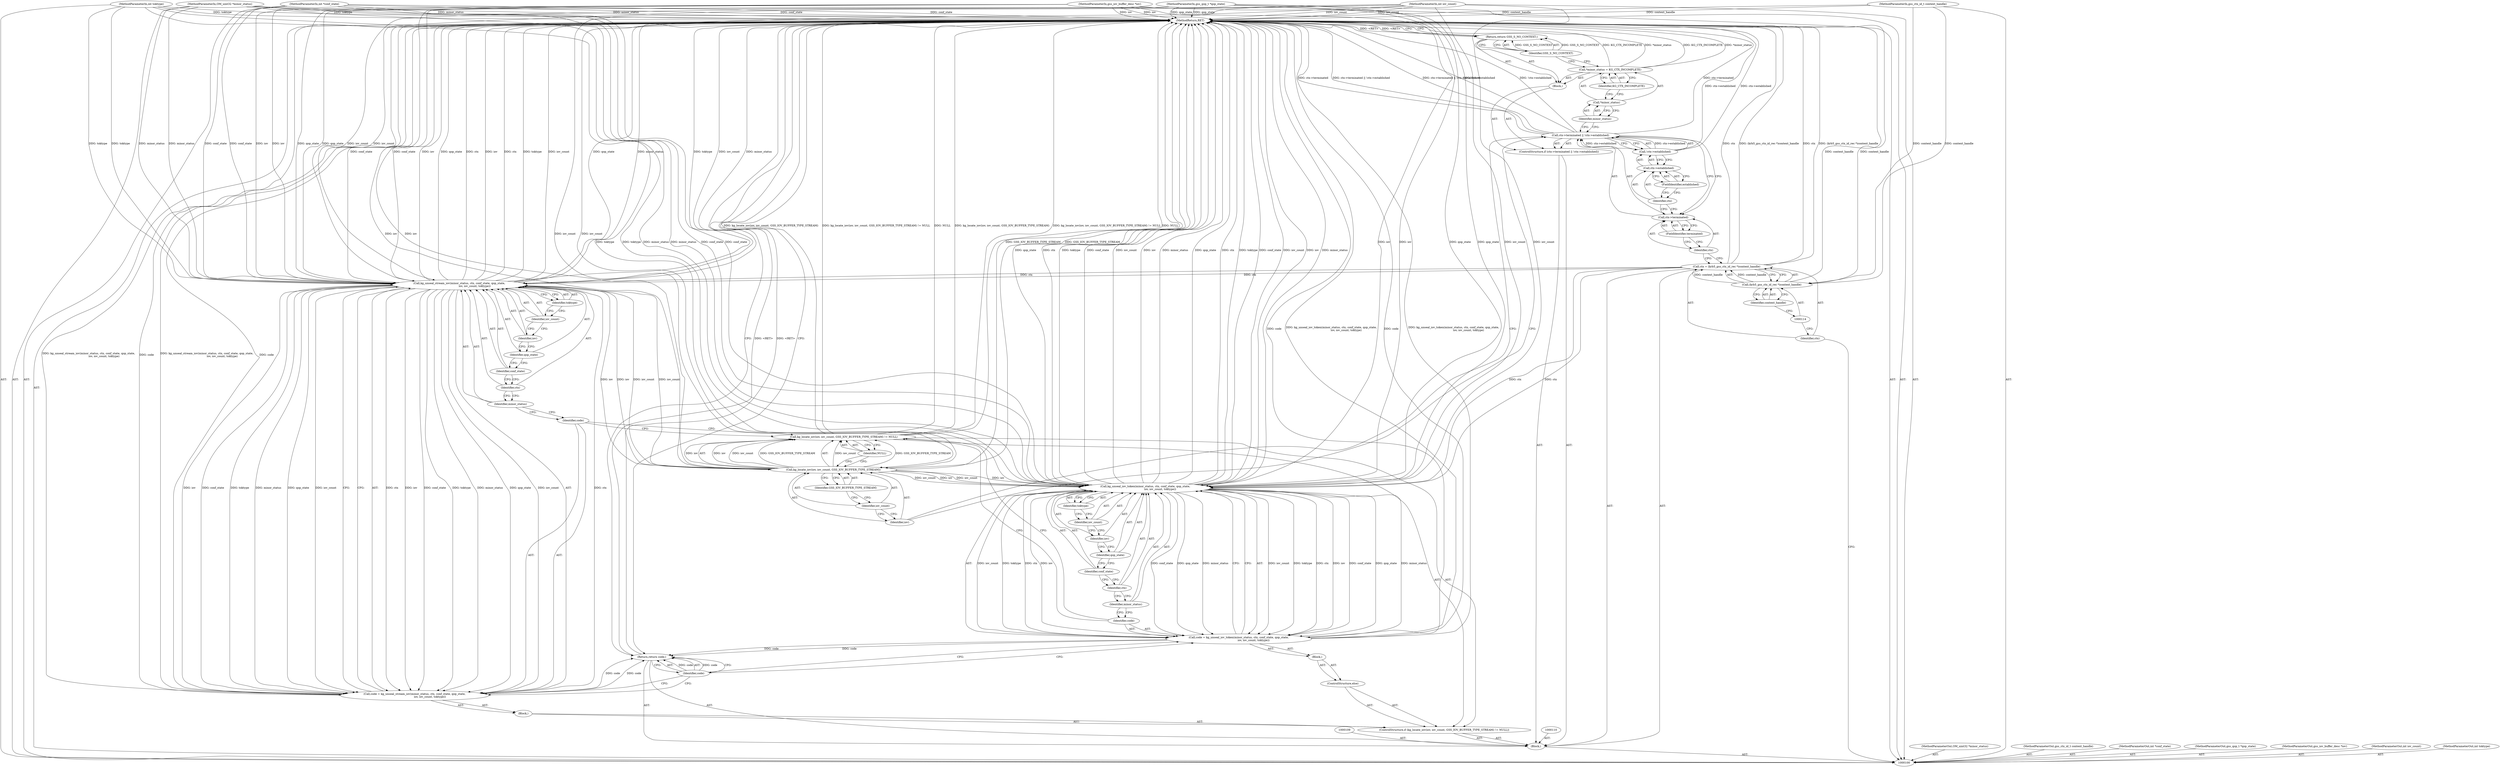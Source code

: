 digraph "0_krb5_82dc33da50338ac84c7b4102dc6513d897d0506a_6" {
"1000164" [label="(MethodReturn,RET)"];
"1000101" [label="(MethodParameterIn,OM_uint32 *minor_status)"];
"1000235" [label="(MethodParameterOut,OM_uint32 *minor_status)"];
"1000113" [label="(Call,(krb5_gss_ctx_id_rec *)context_handle)"];
"1000115" [label="(Identifier,context_handle)"];
"1000111" [label="(Call,ctx = (krb5_gss_ctx_id_rec *)context_handle)"];
"1000112" [label="(Identifier,ctx)"];
"1000120" [label="(FieldIdentifier,terminated)"];
"1000121" [label="(Call,!ctx->established)"];
"1000122" [label="(Call,ctx->established)"];
"1000123" [label="(Identifier,ctx)"];
"1000124" [label="(FieldIdentifier,established)"];
"1000116" [label="(ControlStructure,if (ctx->terminated || !ctx->established))"];
"1000125" [label="(Block,)"];
"1000117" [label="(Call,ctx->terminated || !ctx->established)"];
"1000118" [label="(Call,ctx->terminated)"];
"1000119" [label="(Identifier,ctx)"];
"1000128" [label="(Identifier,minor_status)"];
"1000129" [label="(Identifier,KG_CTX_INCOMPLETE)"];
"1000126" [label="(Call,*minor_status = KG_CTX_INCOMPLETE)"];
"1000127" [label="(Call,*minor_status)"];
"1000131" [label="(Identifier,GSS_S_NO_CONTEXT)"];
"1000130" [label="(Return,return GSS_S_NO_CONTEXT;)"];
"1000135" [label="(Identifier,iov)"];
"1000136" [label="(Identifier,iov_count)"];
"1000137" [label="(Identifier,GSS_IOV_BUFFER_TYPE_STREAM)"];
"1000132" [label="(ControlStructure,if (kg_locate_iov(iov, iov_count, GSS_IOV_BUFFER_TYPE_STREAM) != NULL))"];
"1000138" [label="(Identifier,NULL)"];
"1000139" [label="(Block,)"];
"1000133" [label="(Call,kg_locate_iov(iov, iov_count, GSS_IOV_BUFFER_TYPE_STREAM) != NULL)"];
"1000134" [label="(Call,kg_locate_iov(iov, iov_count, GSS_IOV_BUFFER_TYPE_STREAM))"];
"1000142" [label="(Call,kg_unseal_stream_iov(minor_status, ctx, conf_state, qop_state,\n                                    iov, iov_count, toktype))"];
"1000143" [label="(Identifier,minor_status)"];
"1000144" [label="(Identifier,ctx)"];
"1000145" [label="(Identifier,conf_state)"];
"1000146" [label="(Identifier,qop_state)"];
"1000140" [label="(Call,code = kg_unseal_stream_iov(minor_status, ctx, conf_state, qop_state,\n                                    iov, iov_count, toktype))"];
"1000141" [label="(Identifier,code)"];
"1000102" [label="(MethodParameterIn,gss_ctx_id_t context_handle)"];
"1000236" [label="(MethodParameterOut,gss_ctx_id_t context_handle)"];
"1000147" [label="(Identifier,iov)"];
"1000148" [label="(Identifier,iov_count)"];
"1000149" [label="(Identifier,toktype)"];
"1000151" [label="(Block,)"];
"1000150" [label="(ControlStructure,else)"];
"1000154" [label="(Call,kg_unseal_iov_token(minor_status, ctx, conf_state, qop_state,\n                                   iov, iov_count, toktype))"];
"1000155" [label="(Identifier,minor_status)"];
"1000156" [label="(Identifier,ctx)"];
"1000157" [label="(Identifier,conf_state)"];
"1000158" [label="(Identifier,qop_state)"];
"1000152" [label="(Call,code = kg_unseal_iov_token(minor_status, ctx, conf_state, qop_state,\n                                   iov, iov_count, toktype))"];
"1000153" [label="(Identifier,code)"];
"1000159" [label="(Identifier,iov)"];
"1000160" [label="(Identifier,iov_count)"];
"1000161" [label="(Identifier,toktype)"];
"1000163" [label="(Identifier,code)"];
"1000162" [label="(Return,return code;)"];
"1000103" [label="(MethodParameterIn,int *conf_state)"];
"1000237" [label="(MethodParameterOut,int *conf_state)"];
"1000104" [label="(MethodParameterIn,gss_qop_t *qop_state)"];
"1000238" [label="(MethodParameterOut,gss_qop_t *qop_state)"];
"1000105" [label="(MethodParameterIn,gss_iov_buffer_desc *iov)"];
"1000239" [label="(MethodParameterOut,gss_iov_buffer_desc *iov)"];
"1000106" [label="(MethodParameterIn,int iov_count)"];
"1000240" [label="(MethodParameterOut,int iov_count)"];
"1000107" [label="(MethodParameterIn,int toktype)"];
"1000241" [label="(MethodParameterOut,int toktype)"];
"1000108" [label="(Block,)"];
"1000164" -> "1000100"  [label="AST: "];
"1000164" -> "1000130"  [label="CFG: "];
"1000164" -> "1000162"  [label="CFG: "];
"1000162" -> "1000164"  [label="DDG: <RET>"];
"1000130" -> "1000164"  [label="DDG: <RET>"];
"1000140" -> "1000164"  [label="DDG: kg_unseal_stream_iov(minor_status, ctx, conf_state, qop_state,\n                                    iov, iov_count, toktype)"];
"1000140" -> "1000164"  [label="DDG: code"];
"1000107" -> "1000164"  [label="DDG: toktype"];
"1000154" -> "1000164"  [label="DDG: conf_state"];
"1000154" -> "1000164"  [label="DDG: iov_count"];
"1000154" -> "1000164"  [label="DDG: iov"];
"1000154" -> "1000164"  [label="DDG: minor_status"];
"1000154" -> "1000164"  [label="DDG: qop_state"];
"1000154" -> "1000164"  [label="DDG: ctx"];
"1000154" -> "1000164"  [label="DDG: toktype"];
"1000104" -> "1000164"  [label="DDG: qop_state"];
"1000105" -> "1000164"  [label="DDG: iov"];
"1000117" -> "1000164"  [label="DDG: ctx->terminated"];
"1000117" -> "1000164"  [label="DDG: ctx->terminated || !ctx->established"];
"1000117" -> "1000164"  [label="DDG: !ctx->established"];
"1000152" -> "1000164"  [label="DDG: kg_unseal_iov_token(minor_status, ctx, conf_state, qop_state,\n                                   iov, iov_count, toktype)"];
"1000152" -> "1000164"  [label="DDG: code"];
"1000142" -> "1000164"  [label="DDG: qop_state"];
"1000142" -> "1000164"  [label="DDG: ctx"];
"1000142" -> "1000164"  [label="DDG: toktype"];
"1000142" -> "1000164"  [label="DDG: iov_count"];
"1000142" -> "1000164"  [label="DDG: minor_status"];
"1000142" -> "1000164"  [label="DDG: conf_state"];
"1000142" -> "1000164"  [label="DDG: iov"];
"1000126" -> "1000164"  [label="DDG: KG_CTX_INCOMPLETE"];
"1000126" -> "1000164"  [label="DDG: *minor_status"];
"1000133" -> "1000164"  [label="DDG: kg_locate_iov(iov, iov_count, GSS_IOV_BUFFER_TYPE_STREAM)"];
"1000133" -> "1000164"  [label="DDG: kg_locate_iov(iov, iov_count, GSS_IOV_BUFFER_TYPE_STREAM) != NULL"];
"1000133" -> "1000164"  [label="DDG: NULL"];
"1000103" -> "1000164"  [label="DDG: conf_state"];
"1000113" -> "1000164"  [label="DDG: context_handle"];
"1000102" -> "1000164"  [label="DDG: context_handle"];
"1000111" -> "1000164"  [label="DDG: ctx"];
"1000111" -> "1000164"  [label="DDG: (krb5_gss_ctx_id_rec *)context_handle"];
"1000101" -> "1000164"  [label="DDG: minor_status"];
"1000121" -> "1000164"  [label="DDG: ctx->established"];
"1000134" -> "1000164"  [label="DDG: GSS_IOV_BUFFER_TYPE_STREAM"];
"1000106" -> "1000164"  [label="DDG: iov_count"];
"1000101" -> "1000100"  [label="AST: "];
"1000101" -> "1000164"  [label="DDG: minor_status"];
"1000101" -> "1000142"  [label="DDG: minor_status"];
"1000101" -> "1000154"  [label="DDG: minor_status"];
"1000235" -> "1000100"  [label="AST: "];
"1000113" -> "1000111"  [label="AST: "];
"1000113" -> "1000115"  [label="CFG: "];
"1000114" -> "1000113"  [label="AST: "];
"1000115" -> "1000113"  [label="AST: "];
"1000111" -> "1000113"  [label="CFG: "];
"1000113" -> "1000164"  [label="DDG: context_handle"];
"1000113" -> "1000111"  [label="DDG: context_handle"];
"1000102" -> "1000113"  [label="DDG: context_handle"];
"1000115" -> "1000113"  [label="AST: "];
"1000115" -> "1000114"  [label="CFG: "];
"1000113" -> "1000115"  [label="CFG: "];
"1000111" -> "1000108"  [label="AST: "];
"1000111" -> "1000113"  [label="CFG: "];
"1000112" -> "1000111"  [label="AST: "];
"1000113" -> "1000111"  [label="AST: "];
"1000119" -> "1000111"  [label="CFG: "];
"1000111" -> "1000164"  [label="DDG: ctx"];
"1000111" -> "1000164"  [label="DDG: (krb5_gss_ctx_id_rec *)context_handle"];
"1000113" -> "1000111"  [label="DDG: context_handle"];
"1000111" -> "1000142"  [label="DDG: ctx"];
"1000111" -> "1000154"  [label="DDG: ctx"];
"1000112" -> "1000111"  [label="AST: "];
"1000112" -> "1000100"  [label="CFG: "];
"1000114" -> "1000112"  [label="CFG: "];
"1000120" -> "1000118"  [label="AST: "];
"1000120" -> "1000119"  [label="CFG: "];
"1000118" -> "1000120"  [label="CFG: "];
"1000121" -> "1000117"  [label="AST: "];
"1000121" -> "1000122"  [label="CFG: "];
"1000122" -> "1000121"  [label="AST: "];
"1000117" -> "1000121"  [label="CFG: "];
"1000121" -> "1000164"  [label="DDG: ctx->established"];
"1000121" -> "1000117"  [label="DDG: ctx->established"];
"1000122" -> "1000121"  [label="AST: "];
"1000122" -> "1000124"  [label="CFG: "];
"1000123" -> "1000122"  [label="AST: "];
"1000124" -> "1000122"  [label="AST: "];
"1000121" -> "1000122"  [label="CFG: "];
"1000123" -> "1000122"  [label="AST: "];
"1000123" -> "1000118"  [label="CFG: "];
"1000124" -> "1000123"  [label="CFG: "];
"1000124" -> "1000122"  [label="AST: "];
"1000124" -> "1000123"  [label="CFG: "];
"1000122" -> "1000124"  [label="CFG: "];
"1000116" -> "1000108"  [label="AST: "];
"1000117" -> "1000116"  [label="AST: "];
"1000125" -> "1000116"  [label="AST: "];
"1000125" -> "1000116"  [label="AST: "];
"1000126" -> "1000125"  [label="AST: "];
"1000130" -> "1000125"  [label="AST: "];
"1000117" -> "1000116"  [label="AST: "];
"1000117" -> "1000118"  [label="CFG: "];
"1000117" -> "1000121"  [label="CFG: "];
"1000118" -> "1000117"  [label="AST: "];
"1000121" -> "1000117"  [label="AST: "];
"1000128" -> "1000117"  [label="CFG: "];
"1000135" -> "1000117"  [label="CFG: "];
"1000117" -> "1000164"  [label="DDG: ctx->terminated"];
"1000117" -> "1000164"  [label="DDG: ctx->terminated || !ctx->established"];
"1000117" -> "1000164"  [label="DDG: !ctx->established"];
"1000121" -> "1000117"  [label="DDG: ctx->established"];
"1000118" -> "1000117"  [label="AST: "];
"1000118" -> "1000120"  [label="CFG: "];
"1000119" -> "1000118"  [label="AST: "];
"1000120" -> "1000118"  [label="AST: "];
"1000123" -> "1000118"  [label="CFG: "];
"1000117" -> "1000118"  [label="CFG: "];
"1000119" -> "1000118"  [label="AST: "];
"1000119" -> "1000111"  [label="CFG: "];
"1000120" -> "1000119"  [label="CFG: "];
"1000128" -> "1000127"  [label="AST: "];
"1000128" -> "1000117"  [label="CFG: "];
"1000127" -> "1000128"  [label="CFG: "];
"1000129" -> "1000126"  [label="AST: "];
"1000129" -> "1000127"  [label="CFG: "];
"1000126" -> "1000129"  [label="CFG: "];
"1000126" -> "1000125"  [label="AST: "];
"1000126" -> "1000129"  [label="CFG: "];
"1000127" -> "1000126"  [label="AST: "];
"1000129" -> "1000126"  [label="AST: "];
"1000131" -> "1000126"  [label="CFG: "];
"1000126" -> "1000164"  [label="DDG: KG_CTX_INCOMPLETE"];
"1000126" -> "1000164"  [label="DDG: *minor_status"];
"1000127" -> "1000126"  [label="AST: "];
"1000127" -> "1000128"  [label="CFG: "];
"1000128" -> "1000127"  [label="AST: "];
"1000129" -> "1000127"  [label="CFG: "];
"1000131" -> "1000130"  [label="AST: "];
"1000131" -> "1000126"  [label="CFG: "];
"1000130" -> "1000131"  [label="CFG: "];
"1000131" -> "1000130"  [label="DDG: GSS_S_NO_CONTEXT"];
"1000130" -> "1000125"  [label="AST: "];
"1000130" -> "1000131"  [label="CFG: "];
"1000131" -> "1000130"  [label="AST: "];
"1000164" -> "1000130"  [label="CFG: "];
"1000130" -> "1000164"  [label="DDG: <RET>"];
"1000131" -> "1000130"  [label="DDG: GSS_S_NO_CONTEXT"];
"1000135" -> "1000134"  [label="AST: "];
"1000135" -> "1000117"  [label="CFG: "];
"1000136" -> "1000135"  [label="CFG: "];
"1000136" -> "1000134"  [label="AST: "];
"1000136" -> "1000135"  [label="CFG: "];
"1000137" -> "1000136"  [label="CFG: "];
"1000137" -> "1000134"  [label="AST: "];
"1000137" -> "1000136"  [label="CFG: "];
"1000134" -> "1000137"  [label="CFG: "];
"1000132" -> "1000108"  [label="AST: "];
"1000133" -> "1000132"  [label="AST: "];
"1000139" -> "1000132"  [label="AST: "];
"1000150" -> "1000132"  [label="AST: "];
"1000138" -> "1000133"  [label="AST: "];
"1000138" -> "1000134"  [label="CFG: "];
"1000133" -> "1000138"  [label="CFG: "];
"1000139" -> "1000132"  [label="AST: "];
"1000140" -> "1000139"  [label="AST: "];
"1000133" -> "1000132"  [label="AST: "];
"1000133" -> "1000138"  [label="CFG: "];
"1000134" -> "1000133"  [label="AST: "];
"1000138" -> "1000133"  [label="AST: "];
"1000141" -> "1000133"  [label="CFG: "];
"1000153" -> "1000133"  [label="CFG: "];
"1000133" -> "1000164"  [label="DDG: kg_locate_iov(iov, iov_count, GSS_IOV_BUFFER_TYPE_STREAM)"];
"1000133" -> "1000164"  [label="DDG: kg_locate_iov(iov, iov_count, GSS_IOV_BUFFER_TYPE_STREAM) != NULL"];
"1000133" -> "1000164"  [label="DDG: NULL"];
"1000134" -> "1000133"  [label="DDG: iov"];
"1000134" -> "1000133"  [label="DDG: iov_count"];
"1000134" -> "1000133"  [label="DDG: GSS_IOV_BUFFER_TYPE_STREAM"];
"1000134" -> "1000133"  [label="AST: "];
"1000134" -> "1000137"  [label="CFG: "];
"1000135" -> "1000134"  [label="AST: "];
"1000136" -> "1000134"  [label="AST: "];
"1000137" -> "1000134"  [label="AST: "];
"1000138" -> "1000134"  [label="CFG: "];
"1000134" -> "1000164"  [label="DDG: GSS_IOV_BUFFER_TYPE_STREAM"];
"1000134" -> "1000133"  [label="DDG: iov"];
"1000134" -> "1000133"  [label="DDG: iov_count"];
"1000134" -> "1000133"  [label="DDG: GSS_IOV_BUFFER_TYPE_STREAM"];
"1000105" -> "1000134"  [label="DDG: iov"];
"1000106" -> "1000134"  [label="DDG: iov_count"];
"1000134" -> "1000142"  [label="DDG: iov"];
"1000134" -> "1000142"  [label="DDG: iov_count"];
"1000134" -> "1000154"  [label="DDG: iov"];
"1000134" -> "1000154"  [label="DDG: iov_count"];
"1000142" -> "1000140"  [label="AST: "];
"1000142" -> "1000149"  [label="CFG: "];
"1000143" -> "1000142"  [label="AST: "];
"1000144" -> "1000142"  [label="AST: "];
"1000145" -> "1000142"  [label="AST: "];
"1000146" -> "1000142"  [label="AST: "];
"1000147" -> "1000142"  [label="AST: "];
"1000148" -> "1000142"  [label="AST: "];
"1000149" -> "1000142"  [label="AST: "];
"1000140" -> "1000142"  [label="CFG: "];
"1000142" -> "1000164"  [label="DDG: qop_state"];
"1000142" -> "1000164"  [label="DDG: ctx"];
"1000142" -> "1000164"  [label="DDG: toktype"];
"1000142" -> "1000164"  [label="DDG: iov_count"];
"1000142" -> "1000164"  [label="DDG: minor_status"];
"1000142" -> "1000164"  [label="DDG: conf_state"];
"1000142" -> "1000164"  [label="DDG: iov"];
"1000142" -> "1000140"  [label="DDG: ctx"];
"1000142" -> "1000140"  [label="DDG: iov"];
"1000142" -> "1000140"  [label="DDG: conf_state"];
"1000142" -> "1000140"  [label="DDG: toktype"];
"1000142" -> "1000140"  [label="DDG: minor_status"];
"1000142" -> "1000140"  [label="DDG: qop_state"];
"1000142" -> "1000140"  [label="DDG: iov_count"];
"1000101" -> "1000142"  [label="DDG: minor_status"];
"1000111" -> "1000142"  [label="DDG: ctx"];
"1000103" -> "1000142"  [label="DDG: conf_state"];
"1000104" -> "1000142"  [label="DDG: qop_state"];
"1000134" -> "1000142"  [label="DDG: iov"];
"1000134" -> "1000142"  [label="DDG: iov_count"];
"1000105" -> "1000142"  [label="DDG: iov"];
"1000106" -> "1000142"  [label="DDG: iov_count"];
"1000107" -> "1000142"  [label="DDG: toktype"];
"1000143" -> "1000142"  [label="AST: "];
"1000143" -> "1000141"  [label="CFG: "];
"1000144" -> "1000143"  [label="CFG: "];
"1000144" -> "1000142"  [label="AST: "];
"1000144" -> "1000143"  [label="CFG: "];
"1000145" -> "1000144"  [label="CFG: "];
"1000145" -> "1000142"  [label="AST: "];
"1000145" -> "1000144"  [label="CFG: "];
"1000146" -> "1000145"  [label="CFG: "];
"1000146" -> "1000142"  [label="AST: "];
"1000146" -> "1000145"  [label="CFG: "];
"1000147" -> "1000146"  [label="CFG: "];
"1000140" -> "1000139"  [label="AST: "];
"1000140" -> "1000142"  [label="CFG: "];
"1000141" -> "1000140"  [label="AST: "];
"1000142" -> "1000140"  [label="AST: "];
"1000163" -> "1000140"  [label="CFG: "];
"1000140" -> "1000164"  [label="DDG: kg_unseal_stream_iov(minor_status, ctx, conf_state, qop_state,\n                                    iov, iov_count, toktype)"];
"1000140" -> "1000164"  [label="DDG: code"];
"1000142" -> "1000140"  [label="DDG: ctx"];
"1000142" -> "1000140"  [label="DDG: iov"];
"1000142" -> "1000140"  [label="DDG: conf_state"];
"1000142" -> "1000140"  [label="DDG: toktype"];
"1000142" -> "1000140"  [label="DDG: minor_status"];
"1000142" -> "1000140"  [label="DDG: qop_state"];
"1000142" -> "1000140"  [label="DDG: iov_count"];
"1000140" -> "1000162"  [label="DDG: code"];
"1000141" -> "1000140"  [label="AST: "];
"1000141" -> "1000133"  [label="CFG: "];
"1000143" -> "1000141"  [label="CFG: "];
"1000102" -> "1000100"  [label="AST: "];
"1000102" -> "1000164"  [label="DDG: context_handle"];
"1000102" -> "1000113"  [label="DDG: context_handle"];
"1000236" -> "1000100"  [label="AST: "];
"1000147" -> "1000142"  [label="AST: "];
"1000147" -> "1000146"  [label="CFG: "];
"1000148" -> "1000147"  [label="CFG: "];
"1000148" -> "1000142"  [label="AST: "];
"1000148" -> "1000147"  [label="CFG: "];
"1000149" -> "1000148"  [label="CFG: "];
"1000149" -> "1000142"  [label="AST: "];
"1000149" -> "1000148"  [label="CFG: "];
"1000142" -> "1000149"  [label="CFG: "];
"1000151" -> "1000150"  [label="AST: "];
"1000152" -> "1000151"  [label="AST: "];
"1000150" -> "1000132"  [label="AST: "];
"1000151" -> "1000150"  [label="AST: "];
"1000154" -> "1000152"  [label="AST: "];
"1000154" -> "1000161"  [label="CFG: "];
"1000155" -> "1000154"  [label="AST: "];
"1000156" -> "1000154"  [label="AST: "];
"1000157" -> "1000154"  [label="AST: "];
"1000158" -> "1000154"  [label="AST: "];
"1000159" -> "1000154"  [label="AST: "];
"1000160" -> "1000154"  [label="AST: "];
"1000161" -> "1000154"  [label="AST: "];
"1000152" -> "1000154"  [label="CFG: "];
"1000154" -> "1000164"  [label="DDG: conf_state"];
"1000154" -> "1000164"  [label="DDG: iov_count"];
"1000154" -> "1000164"  [label="DDG: iov"];
"1000154" -> "1000164"  [label="DDG: minor_status"];
"1000154" -> "1000164"  [label="DDG: qop_state"];
"1000154" -> "1000164"  [label="DDG: ctx"];
"1000154" -> "1000164"  [label="DDG: toktype"];
"1000154" -> "1000152"  [label="DDG: iov_count"];
"1000154" -> "1000152"  [label="DDG: toktype"];
"1000154" -> "1000152"  [label="DDG: ctx"];
"1000154" -> "1000152"  [label="DDG: iov"];
"1000154" -> "1000152"  [label="DDG: conf_state"];
"1000154" -> "1000152"  [label="DDG: qop_state"];
"1000154" -> "1000152"  [label="DDG: minor_status"];
"1000101" -> "1000154"  [label="DDG: minor_status"];
"1000111" -> "1000154"  [label="DDG: ctx"];
"1000103" -> "1000154"  [label="DDG: conf_state"];
"1000104" -> "1000154"  [label="DDG: qop_state"];
"1000134" -> "1000154"  [label="DDG: iov"];
"1000134" -> "1000154"  [label="DDG: iov_count"];
"1000105" -> "1000154"  [label="DDG: iov"];
"1000106" -> "1000154"  [label="DDG: iov_count"];
"1000107" -> "1000154"  [label="DDG: toktype"];
"1000155" -> "1000154"  [label="AST: "];
"1000155" -> "1000153"  [label="CFG: "];
"1000156" -> "1000155"  [label="CFG: "];
"1000156" -> "1000154"  [label="AST: "];
"1000156" -> "1000155"  [label="CFG: "];
"1000157" -> "1000156"  [label="CFG: "];
"1000157" -> "1000154"  [label="AST: "];
"1000157" -> "1000156"  [label="CFG: "];
"1000158" -> "1000157"  [label="CFG: "];
"1000158" -> "1000154"  [label="AST: "];
"1000158" -> "1000157"  [label="CFG: "];
"1000159" -> "1000158"  [label="CFG: "];
"1000152" -> "1000151"  [label="AST: "];
"1000152" -> "1000154"  [label="CFG: "];
"1000153" -> "1000152"  [label="AST: "];
"1000154" -> "1000152"  [label="AST: "];
"1000163" -> "1000152"  [label="CFG: "];
"1000152" -> "1000164"  [label="DDG: kg_unseal_iov_token(minor_status, ctx, conf_state, qop_state,\n                                   iov, iov_count, toktype)"];
"1000152" -> "1000164"  [label="DDG: code"];
"1000154" -> "1000152"  [label="DDG: iov_count"];
"1000154" -> "1000152"  [label="DDG: toktype"];
"1000154" -> "1000152"  [label="DDG: ctx"];
"1000154" -> "1000152"  [label="DDG: iov"];
"1000154" -> "1000152"  [label="DDG: conf_state"];
"1000154" -> "1000152"  [label="DDG: qop_state"];
"1000154" -> "1000152"  [label="DDG: minor_status"];
"1000152" -> "1000162"  [label="DDG: code"];
"1000153" -> "1000152"  [label="AST: "];
"1000153" -> "1000133"  [label="CFG: "];
"1000155" -> "1000153"  [label="CFG: "];
"1000159" -> "1000154"  [label="AST: "];
"1000159" -> "1000158"  [label="CFG: "];
"1000160" -> "1000159"  [label="CFG: "];
"1000160" -> "1000154"  [label="AST: "];
"1000160" -> "1000159"  [label="CFG: "];
"1000161" -> "1000160"  [label="CFG: "];
"1000161" -> "1000154"  [label="AST: "];
"1000161" -> "1000160"  [label="CFG: "];
"1000154" -> "1000161"  [label="CFG: "];
"1000163" -> "1000162"  [label="AST: "];
"1000163" -> "1000140"  [label="CFG: "];
"1000163" -> "1000152"  [label="CFG: "];
"1000162" -> "1000163"  [label="CFG: "];
"1000163" -> "1000162"  [label="DDG: code"];
"1000162" -> "1000108"  [label="AST: "];
"1000162" -> "1000163"  [label="CFG: "];
"1000163" -> "1000162"  [label="AST: "];
"1000164" -> "1000162"  [label="CFG: "];
"1000162" -> "1000164"  [label="DDG: <RET>"];
"1000163" -> "1000162"  [label="DDG: code"];
"1000140" -> "1000162"  [label="DDG: code"];
"1000152" -> "1000162"  [label="DDG: code"];
"1000103" -> "1000100"  [label="AST: "];
"1000103" -> "1000164"  [label="DDG: conf_state"];
"1000103" -> "1000142"  [label="DDG: conf_state"];
"1000103" -> "1000154"  [label="DDG: conf_state"];
"1000237" -> "1000100"  [label="AST: "];
"1000104" -> "1000100"  [label="AST: "];
"1000104" -> "1000164"  [label="DDG: qop_state"];
"1000104" -> "1000142"  [label="DDG: qop_state"];
"1000104" -> "1000154"  [label="DDG: qop_state"];
"1000238" -> "1000100"  [label="AST: "];
"1000105" -> "1000100"  [label="AST: "];
"1000105" -> "1000164"  [label="DDG: iov"];
"1000105" -> "1000134"  [label="DDG: iov"];
"1000105" -> "1000142"  [label="DDG: iov"];
"1000105" -> "1000154"  [label="DDG: iov"];
"1000239" -> "1000100"  [label="AST: "];
"1000106" -> "1000100"  [label="AST: "];
"1000106" -> "1000164"  [label="DDG: iov_count"];
"1000106" -> "1000134"  [label="DDG: iov_count"];
"1000106" -> "1000142"  [label="DDG: iov_count"];
"1000106" -> "1000154"  [label="DDG: iov_count"];
"1000240" -> "1000100"  [label="AST: "];
"1000107" -> "1000100"  [label="AST: "];
"1000107" -> "1000164"  [label="DDG: toktype"];
"1000107" -> "1000142"  [label="DDG: toktype"];
"1000107" -> "1000154"  [label="DDG: toktype"];
"1000241" -> "1000100"  [label="AST: "];
"1000108" -> "1000100"  [label="AST: "];
"1000109" -> "1000108"  [label="AST: "];
"1000110" -> "1000108"  [label="AST: "];
"1000111" -> "1000108"  [label="AST: "];
"1000116" -> "1000108"  [label="AST: "];
"1000132" -> "1000108"  [label="AST: "];
"1000162" -> "1000108"  [label="AST: "];
}
